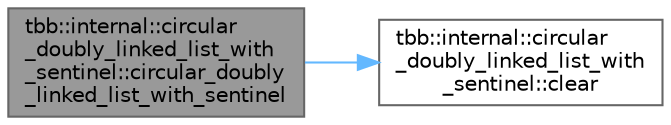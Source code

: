 digraph "tbb::internal::circular_doubly_linked_list_with_sentinel::circular_doubly_linked_list_with_sentinel"
{
 // LATEX_PDF_SIZE
  bgcolor="transparent";
  edge [fontname=Helvetica,fontsize=10,labelfontname=Helvetica,labelfontsize=10];
  node [fontname=Helvetica,fontsize=10,shape=box,height=0.2,width=0.4];
  rankdir="LR";
  Node1 [id="Node000001",label="tbb::internal::circular\l_doubly_linked_list_with\l_sentinel::circular_doubly\l_linked_list_with_sentinel",height=0.2,width=0.4,color="gray40", fillcolor="grey60", style="filled", fontcolor="black",tooltip=" "];
  Node1 -> Node2 [id="edge2_Node000001_Node000002",color="steelblue1",style="solid",tooltip=" "];
  Node2 [id="Node000002",label="tbb::internal::circular\l_doubly_linked_list_with\l_sentinel::clear",height=0.2,width=0.4,color="grey40", fillcolor="white", style="filled",URL="$classtbb_1_1internal_1_1circular__doubly__linked__list__with__sentinel.html#ac5118564083da5ea2976fe6f1c2933be",tooltip=" "];
}
